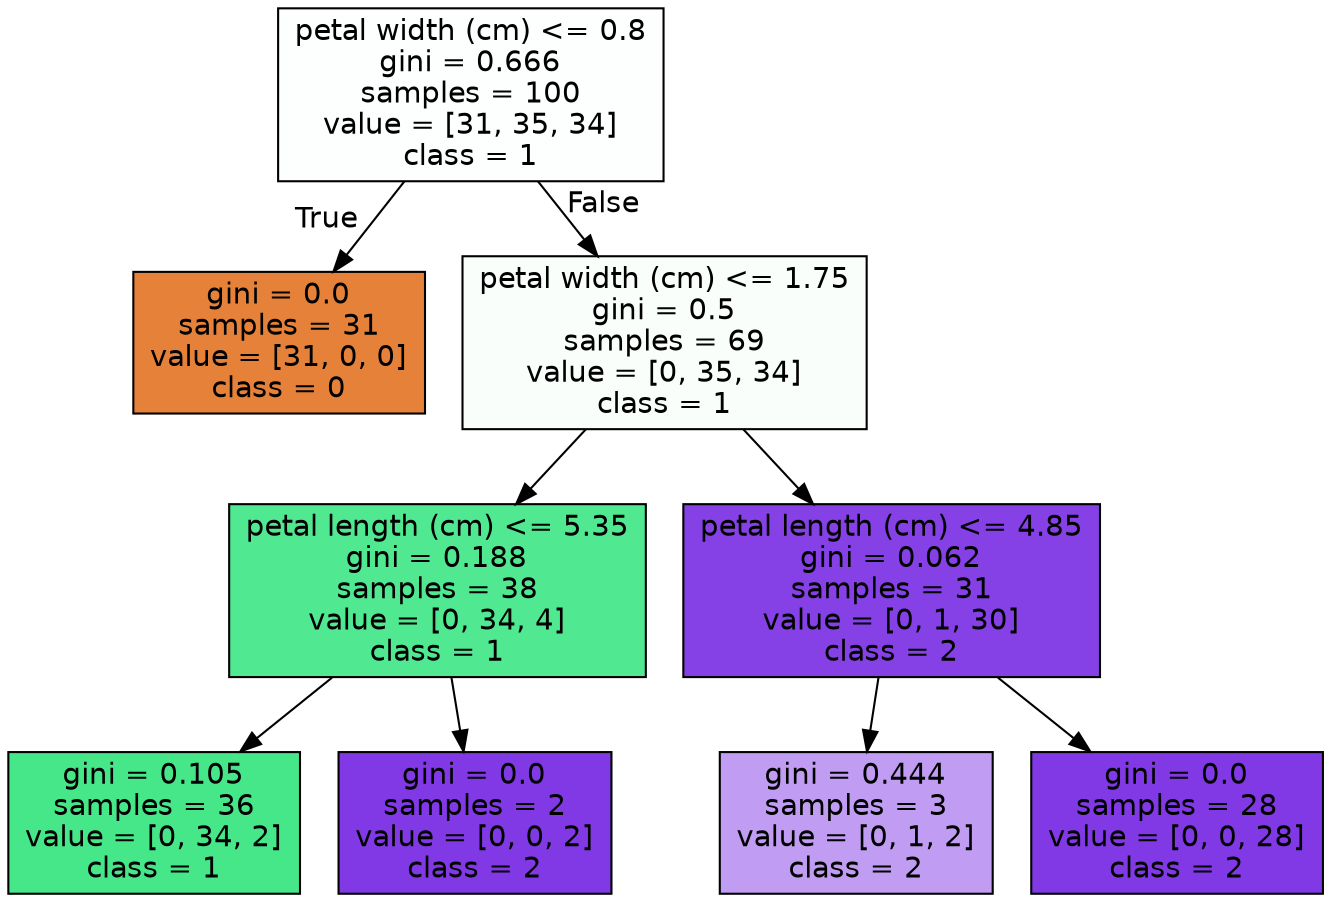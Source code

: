 digraph Tree {
node [shape=box, style="filled", color="black", fontname="helvetica"] ;
edge [fontname="helvetica"] ;
0 [label="petal width (cm) <= 0.8\ngini = 0.666\nsamples = 100\nvalue = [31, 35, 34]\nclass = 1", fillcolor="#fcfffd"] ;
1 [label="gini = 0.0\nsamples = 31\nvalue = [31, 0, 0]\nclass = 0", fillcolor="#e58139"] ;
0 -> 1 [labeldistance=2.5, labelangle=45, headlabel="True"] ;
2 [label="petal width (cm) <= 1.75\ngini = 0.5\nsamples = 69\nvalue = [0, 35, 34]\nclass = 1", fillcolor="#f9fefb"] ;
0 -> 2 [labeldistance=2.5, labelangle=-45, headlabel="False"] ;
3 [label="petal length (cm) <= 5.35\ngini = 0.188\nsamples = 38\nvalue = [0, 34, 4]\nclass = 1", fillcolor="#50e890"] ;
2 -> 3 ;
4 [label="gini = 0.105\nsamples = 36\nvalue = [0, 34, 2]\nclass = 1", fillcolor="#45e788"] ;
3 -> 4 ;
5 [label="gini = 0.0\nsamples = 2\nvalue = [0, 0, 2]\nclass = 2", fillcolor="#8139e5"] ;
3 -> 5 ;
6 [label="petal length (cm) <= 4.85\ngini = 0.062\nsamples = 31\nvalue = [0, 1, 30]\nclass = 2", fillcolor="#8540e6"] ;
2 -> 6 ;
7 [label="gini = 0.444\nsamples = 3\nvalue = [0, 1, 2]\nclass = 2", fillcolor="#c09cf2"] ;
6 -> 7 ;
8 [label="gini = 0.0\nsamples = 28\nvalue = [0, 0, 28]\nclass = 2", fillcolor="#8139e5"] ;
6 -> 8 ;
}
